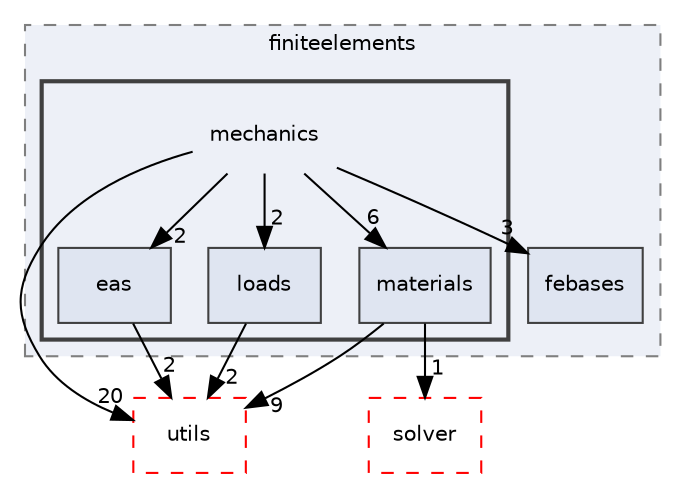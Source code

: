 digraph "mechanics"
{
 // LATEX_PDF_SIZE
  edge [fontname="Helvetica",fontsize="10",labelfontname="Helvetica",labelfontsize="10"];
  node [fontname="Helvetica",fontsize="10",shape=record];
  compound=true
  subgraph clusterdir_f5e28093cb075fb92f2345f7d8607df6 {
    graph [ bgcolor="#edf0f7", pencolor="grey50", style="filled,dashed,", label="finiteelements", fontname="Helvetica", fontsize="10", URL="dir_f5e28093cb075fb92f2345f7d8607df6.html"]
  dir_61e4bb2d8fdf22e48d3b2b105ffe3f94 [shape=box, label="febases", style="filled,", fillcolor="#dfe5f1", color="grey25", URL="dir_61e4bb2d8fdf22e48d3b2b105ffe3f94.html"];
  subgraph clusterdir_d9d7fab038fcca5270fe0241ec433d4d {
    graph [ bgcolor="#edf0f7", pencolor="grey25", style="filled,bold,", label="", fontname="Helvetica", fontsize="10", URL="dir_d9d7fab038fcca5270fe0241ec433d4d.html"]
    dir_d9d7fab038fcca5270fe0241ec433d4d [shape=plaintext, label="mechanics"];
  dir_8255788c45776b878bdf90a74000e4e1 [shape=box, label="eas", style="filled,", fillcolor="#dfe5f1", color="grey25", URL="dir_8255788c45776b878bdf90a74000e4e1.html"];
  dir_31d7c48772b4fae367539a6092b906a8 [shape=box, label="loads", style="filled,", fillcolor="#dfe5f1", color="grey25", URL="dir_31d7c48772b4fae367539a6092b906a8.html"];
  dir_fc403fdb7d4f9d9b203e31bf1b8a15f4 [shape=box, label="materials", style="filled,", fillcolor="#dfe5f1", color="grey25", URL="dir_fc403fdb7d4f9d9b203e31bf1b8a15f4.html"];
  }
  }
  dir_26588bed129c997bc132e8888f2113fa [shape=box, label="solver", style="dashed,", fillcolor="#edf0f7", color="red", URL="dir_26588bed129c997bc132e8888f2113fa.html"];
  dir_36505a9bfb81f81ed7a4e794d4cf597e [shape=box, label="utils", style="dashed,", fillcolor="#edf0f7", color="red", URL="dir_36505a9bfb81f81ed7a4e794d4cf597e.html"];
  dir_d9d7fab038fcca5270fe0241ec433d4d->dir_31d7c48772b4fae367539a6092b906a8 [headlabel="2", labeldistance=1.5 headhref="dir_000022_000019.html"];
  dir_d9d7fab038fcca5270fe0241ec433d4d->dir_36505a9bfb81f81ed7a4e794d4cf597e [headlabel="20", labeldistance=1.5 headhref="dir_000022_000029.html"];
  dir_d9d7fab038fcca5270fe0241ec433d4d->dir_61e4bb2d8fdf22e48d3b2b105ffe3f94 [headlabel="3", labeldistance=1.5 headhref="dir_000022_000010.html"];
  dir_d9d7fab038fcca5270fe0241ec433d4d->dir_8255788c45776b878bdf90a74000e4e1 [headlabel="2", labeldistance=1.5 headhref="dir_000022_000009.html"];
  dir_d9d7fab038fcca5270fe0241ec433d4d->dir_fc403fdb7d4f9d9b203e31bf1b8a15f4 [headlabel="6", labeldistance=1.5 headhref="dir_000022_000020.html"];
  dir_8255788c45776b878bdf90a74000e4e1->dir_36505a9bfb81f81ed7a4e794d4cf597e [headlabel="2", labeldistance=1.5 headhref="dir_000009_000029.html"];
  dir_31d7c48772b4fae367539a6092b906a8->dir_36505a9bfb81f81ed7a4e794d4cf597e [headlabel="2", labeldistance=1.5 headhref="dir_000019_000029.html"];
  dir_fc403fdb7d4f9d9b203e31bf1b8a15f4->dir_26588bed129c997bc132e8888f2113fa [headlabel="1", labeldistance=1.5 headhref="dir_000020_000027.html"];
  dir_fc403fdb7d4f9d9b203e31bf1b8a15f4->dir_36505a9bfb81f81ed7a4e794d4cf597e [headlabel="9", labeldistance=1.5 headhref="dir_000020_000029.html"];
}

